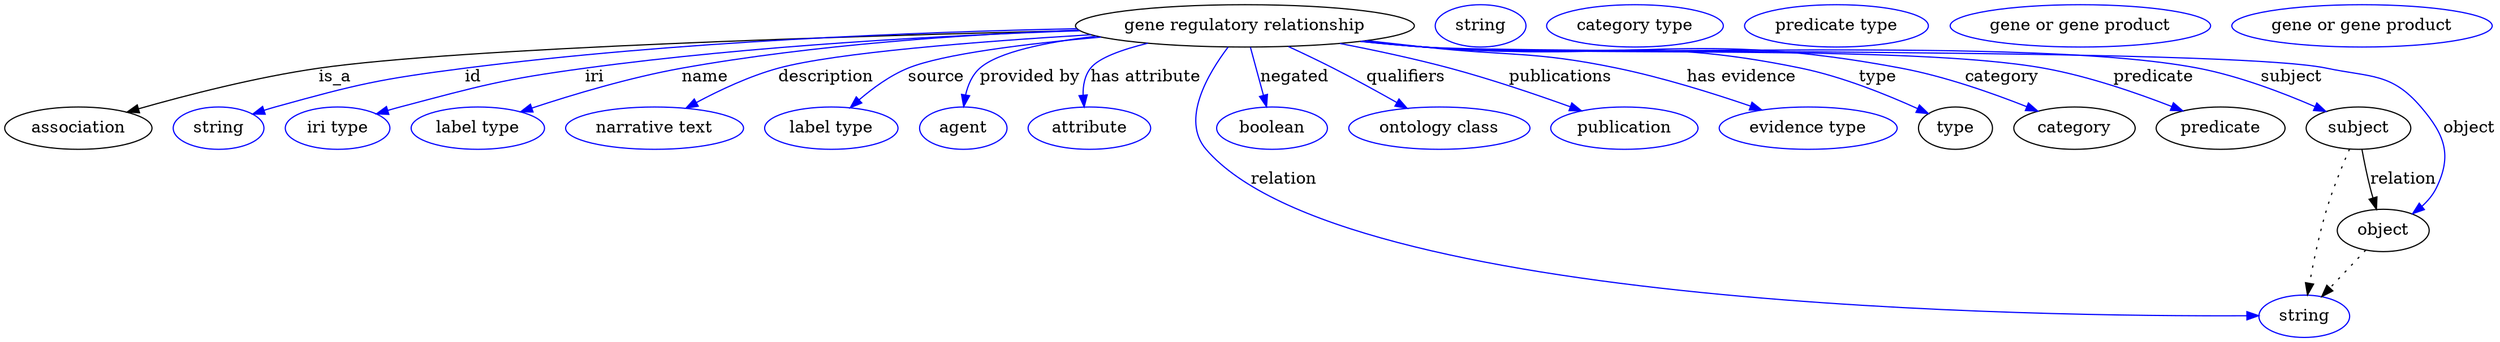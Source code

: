 digraph {
	graph [bb="0,0,2112.4,283"];
	node [label="\N"];
	"gene regulatory relationship"	[height=0.5,
		label="gene regulatory relationship",
		pos="1052.4,265",
		width=3.9899];
	association	[height=0.5,
		pos="62.394,178",
		width=1.7332];
	"gene regulatory relationship" -> association	[label=is_a,
		lp="280.39,221.5",
		pos="e,103.73,191.66 911.87,261.05 720.19,256.45 386.82,246.27 266.39,229 213.54,221.42 154.41,206.15 113.47,194.47"];
	id	[color=blue,
		height=0.5,
		label=string,
		pos="181.39,178",
		width=1.0652];
	"gene regulatory relationship" -> id	[color=blue,
		label=id,
		lp="397.39,221.5",
		pos="e,210.38,189.99 909.79,262.6 775.35,259.83 568.48,251.83 390.39,229 317.94,219.71 299.77,215.57 229.39,196 226.29,195.14 223.09,\
194.17 219.89,193.15",
		style=solid];
	iri	[color=blue,
		height=0.5,
		label="iri type",
		pos="282.39,178",
		width=1.2277];
	"gene regulatory relationship" -> iri	[color=blue,
		label=iri,
		lp="500.39,221.5",
		pos="e,315.32,190.14 912.32,260.86 798.71,256.97 634.65,248.29 492.39,229 421.74,219.42 404.32,214.25 335.39,196 332.02,195.11 328.55,\
194.13 325.07,193.11",
		style=solid];
	name	[color=blue,
		height=0.5,
		label="label type",
		pos="401.39,178",
		width=1.5707];
	"gene regulatory relationship" -> name	[color=blue,
		label=name,
		lp="594.39,221.5",
		pos="e,437.66,191.88 911.56,261.38 815.85,257.72 686.71,249.12 574.39,229 530.56,221.15 481.95,206.56 447.44,195.15",
		style=solid];
	description	[color=blue,
		height=0.5,
		label="narrative text",
		pos="551.39,178",
		width=2.0943];
	"gene regulatory relationship" -> description	[color=blue,
		label=description,
		lp="696.89,221.5",
		pos="e,578,194.94 921.82,257.45 826.13,251.71 704.84,242.21 656.39,229 632.18,222.4 606.72,210.41 586.94,199.84",
		style=solid];
	source	[color=blue,
		height=0.5,
		label="label type",
		pos="701.39,178",
		width=1.5707];
	"gene regulatory relationship" -> source	[color=blue,
		label=source,
		lp="790.39,221.5",
		pos="e,717.45,195.36 930.11,255.47 866.41,249.75 795.79,241.04 766.39,229 751.19,222.77 736.49,212 724.93,202.05",
		style=solid];
	"provided by"	[color=blue,
		height=0.5,
		label=agent,
		pos="813.39,178",
		width=1.0291];
	"gene regulatory relationship" -> "provided by"	[color=blue,
		label="provided by",
		lp="869.89,221.5",
		pos="e,813.7,196.29 926.4,256.25 883.75,251.18 842.95,242.81 827.39,229 820.88,223.21 817.29,214.67 815.34,206.27",
		style=solid];
	"has attribute"	[color=blue,
		height=0.5,
		label=attribute,
		pos="920.39,178",
		width=1.4443];
	"gene regulatory relationship" -> "has attribute"	[color=blue,
		label="has attribute",
		lp="968.39,221.5",
		pos="e,915.97,196.01 969.96,250.24 947.9,244.81 928.26,237.75 921.39,229 916.4,222.63 914.91,214.28 915.04,206.23",
		style=solid];
	relation	[color=blue,
		height=0.5,
		label=string,
		pos="1950.4,18",
		width=1.0652];
	"gene regulatory relationship" -> relation	[color=blue,
		label=relation,
		lp="1085.4,134.5",
		pos="e,1912,18.522 1038.1,246.9 1021.1,224.5 997.78,185.13 1019.4,160 1135.4,25.097 1727.3,17.666 1901.9,18.464",
		style=solid];
	negated	[color=blue,
		height=0.5,
		label=boolean,
		pos="1075.4,178",
		width=1.2999];
	"gene regulatory relationship" -> negated	[color=blue,
		label=negated,
		lp="1094.4,221.5",
		pos="e,1070.7,196.18 1057,246.8 1060.2,235.05 1064.5,219.24 1068.1,205.84",
		style=solid];
	qualifiers	[color=blue,
		height=0.5,
		label="ontology class",
		pos="1216.4,178",
		width=2.1304];
	"gene regulatory relationship" -> qualifiers	[color=blue,
		label=qualifiers,
		lp="1188.9,221.5",
		pos="e,1189.4,194.85 1089.3,247.46 1101.5,241.8 1115.1,235.3 1127.4,229 1145.1,219.93 1164.3,209.23 1180.4,200.05",
		style=solid];
	publications	[color=blue,
		height=0.5,
		label=publication,
		pos="1373.4,178",
		width=1.7332];
	"gene regulatory relationship" -> publications	[color=blue,
		label=publications,
		lp="1320.4,221.5",
		pos="e,1337.2,192.76 1133,250.03 1162.6,244.32 1196.2,237.14 1226.4,229 1260.7,219.75 1298.7,206.75 1327.5,196.33",
		style=solid];
	"has evidence"	[color=blue,
		height=0.5,
		label="evidence type",
		pos="1529.4,178",
		width=2.0943];
	"gene regulatory relationship" -> "has evidence"	[color=blue,
		label="has evidence",
		lp="1473.9,221.5",
		pos="e,1490.2,193.47 1156.1,252.47 1172.6,250.64 1189.5,248.77 1205.4,247 1277.8,238.98 1297,243.88 1368.4,229 1406.8,220.99 1449.2,207.65 \
1480.8,196.76",
		style=solid];
	type	[height=0.5,
		pos="1654.4,178",
		width=0.86659];
	"gene regulatory relationship" -> type	[color=blue,
		label=type,
		lp="1588.4,221.5",
		pos="e,1631.6,190.37 1152.7,252.06 1170.3,250.2 1188.3,248.43 1205.4,247 1346.9,235.15 1385.4,258.01 1524.4,229 1559,221.77 1596.5,206.48 \
1622.3,194.69",
		style=solid];
	category	[height=0.5,
		pos="1755.4,178",
		width=1.4263];
	"gene regulatory relationship" -> category	[color=blue,
		label=category,
		lp="1693.9,221.5",
		pos="e,1724.3,192.48 1151.9,251.98 1169.7,250.11 1188.1,248.35 1205.4,247 1384.1,233.09 1432.2,262.2 1608.4,229 1645.4,222.03 1685.8,\
207.77 1714.9,196.26",
		style=solid];
	predicate	[height=0.5,
		pos="1879.4,178",
		width=1.5165];
	"gene regulatory relationship" -> predicate	[color=blue,
		label=predicate,
		lp="1822.4,221.5",
		pos="e,1847.3,192.69 1151.5,251.88 1169.4,250 1187.9,248.27 1205.4,247 1321.6,238.56 1614.7,249.64 1729.4,229 1767,222.23 1808.1,208.03 \
1837.7,196.49",
		style=solid];
	subject	[height=0.5,
		pos="1996.4,178",
		width=1.2277];
	"gene regulatory relationship" -> subject	[color=blue,
		label=subject,
		lp="1939.4,221.5",
		pos="e,1968.8,192.19 1150.6,251.86 1168.8,249.96 1187.7,248.23 1205.4,247 1350.7,236.95 1717.4,256.48 1860.4,229 1895,222.34 1932.6,207.97 \
1959.4,196.33",
		style=solid];
	object	[height=0.5,
		pos="2017.4,91",
		width=1.0832];
	"gene regulatory relationship" -> object	[color=blue,
		label=object,
		lp="2090.4,178",
		pos="e,2042.3,105.25 1150.6,251.8 1168.8,249.91 1187.7,248.19 1205.4,247 1290.1,241.31 1886.3,246.48 1969.4,229 2007,221.08 2024.4,225.22 \
2049.4,196 2069.7,172.29 2076.1,155.03 2062.4,127 2059.5,121.17 2055.2,116.02 2050.3,111.6",
		style=solid];
	association_type	[color=blue,
		height=0.5,
		label=string,
		pos="1252.4,265",
		width=1.0652];
	association_category	[color=blue,
		height=0.5,
		label="category type",
		pos="1383.4,265",
		width=2.0762];
	"gene regulatory relationship_predicate"	[color=blue,
		height=0.5,
		label="predicate type",
		pos="1554.4,265",
		width=2.1665];
	subject -> relation	[pos="e,1953.1,36.136 1988.8,160.24 1982.9,146.64 1974.8,126.88 1969.4,109 1963.1,88.265 1958.2,64.241 1954.9,46.231",
		style=dotted];
	subject -> object	[label=relation,
		lp="2034.4,134.5",
		pos="e,2011.7,108.98 1999.4,159.77 2001.2,150.09 2003.6,137.8 2006.4,127 2007.1,124.32 2007.9,121.53 2008.7,118.76"];
	"gene regulatory relationship_subject"	[color=blue,
		height=0.5,
		label="gene or gene product",
		pos="1760.4,265",
		width=3.0692];
	object -> relation	[pos="e,1965.2,34.713 2002.5,74.243 1993.6,64.775 1982.1,52.56 1972.1,42.024",
		style=dotted];
	"gene regulatory relationship_object"	[color=blue,
		height=0.5,
		label="gene or gene product",
		pos="1999.4,265",
		width=3.0692];
}
